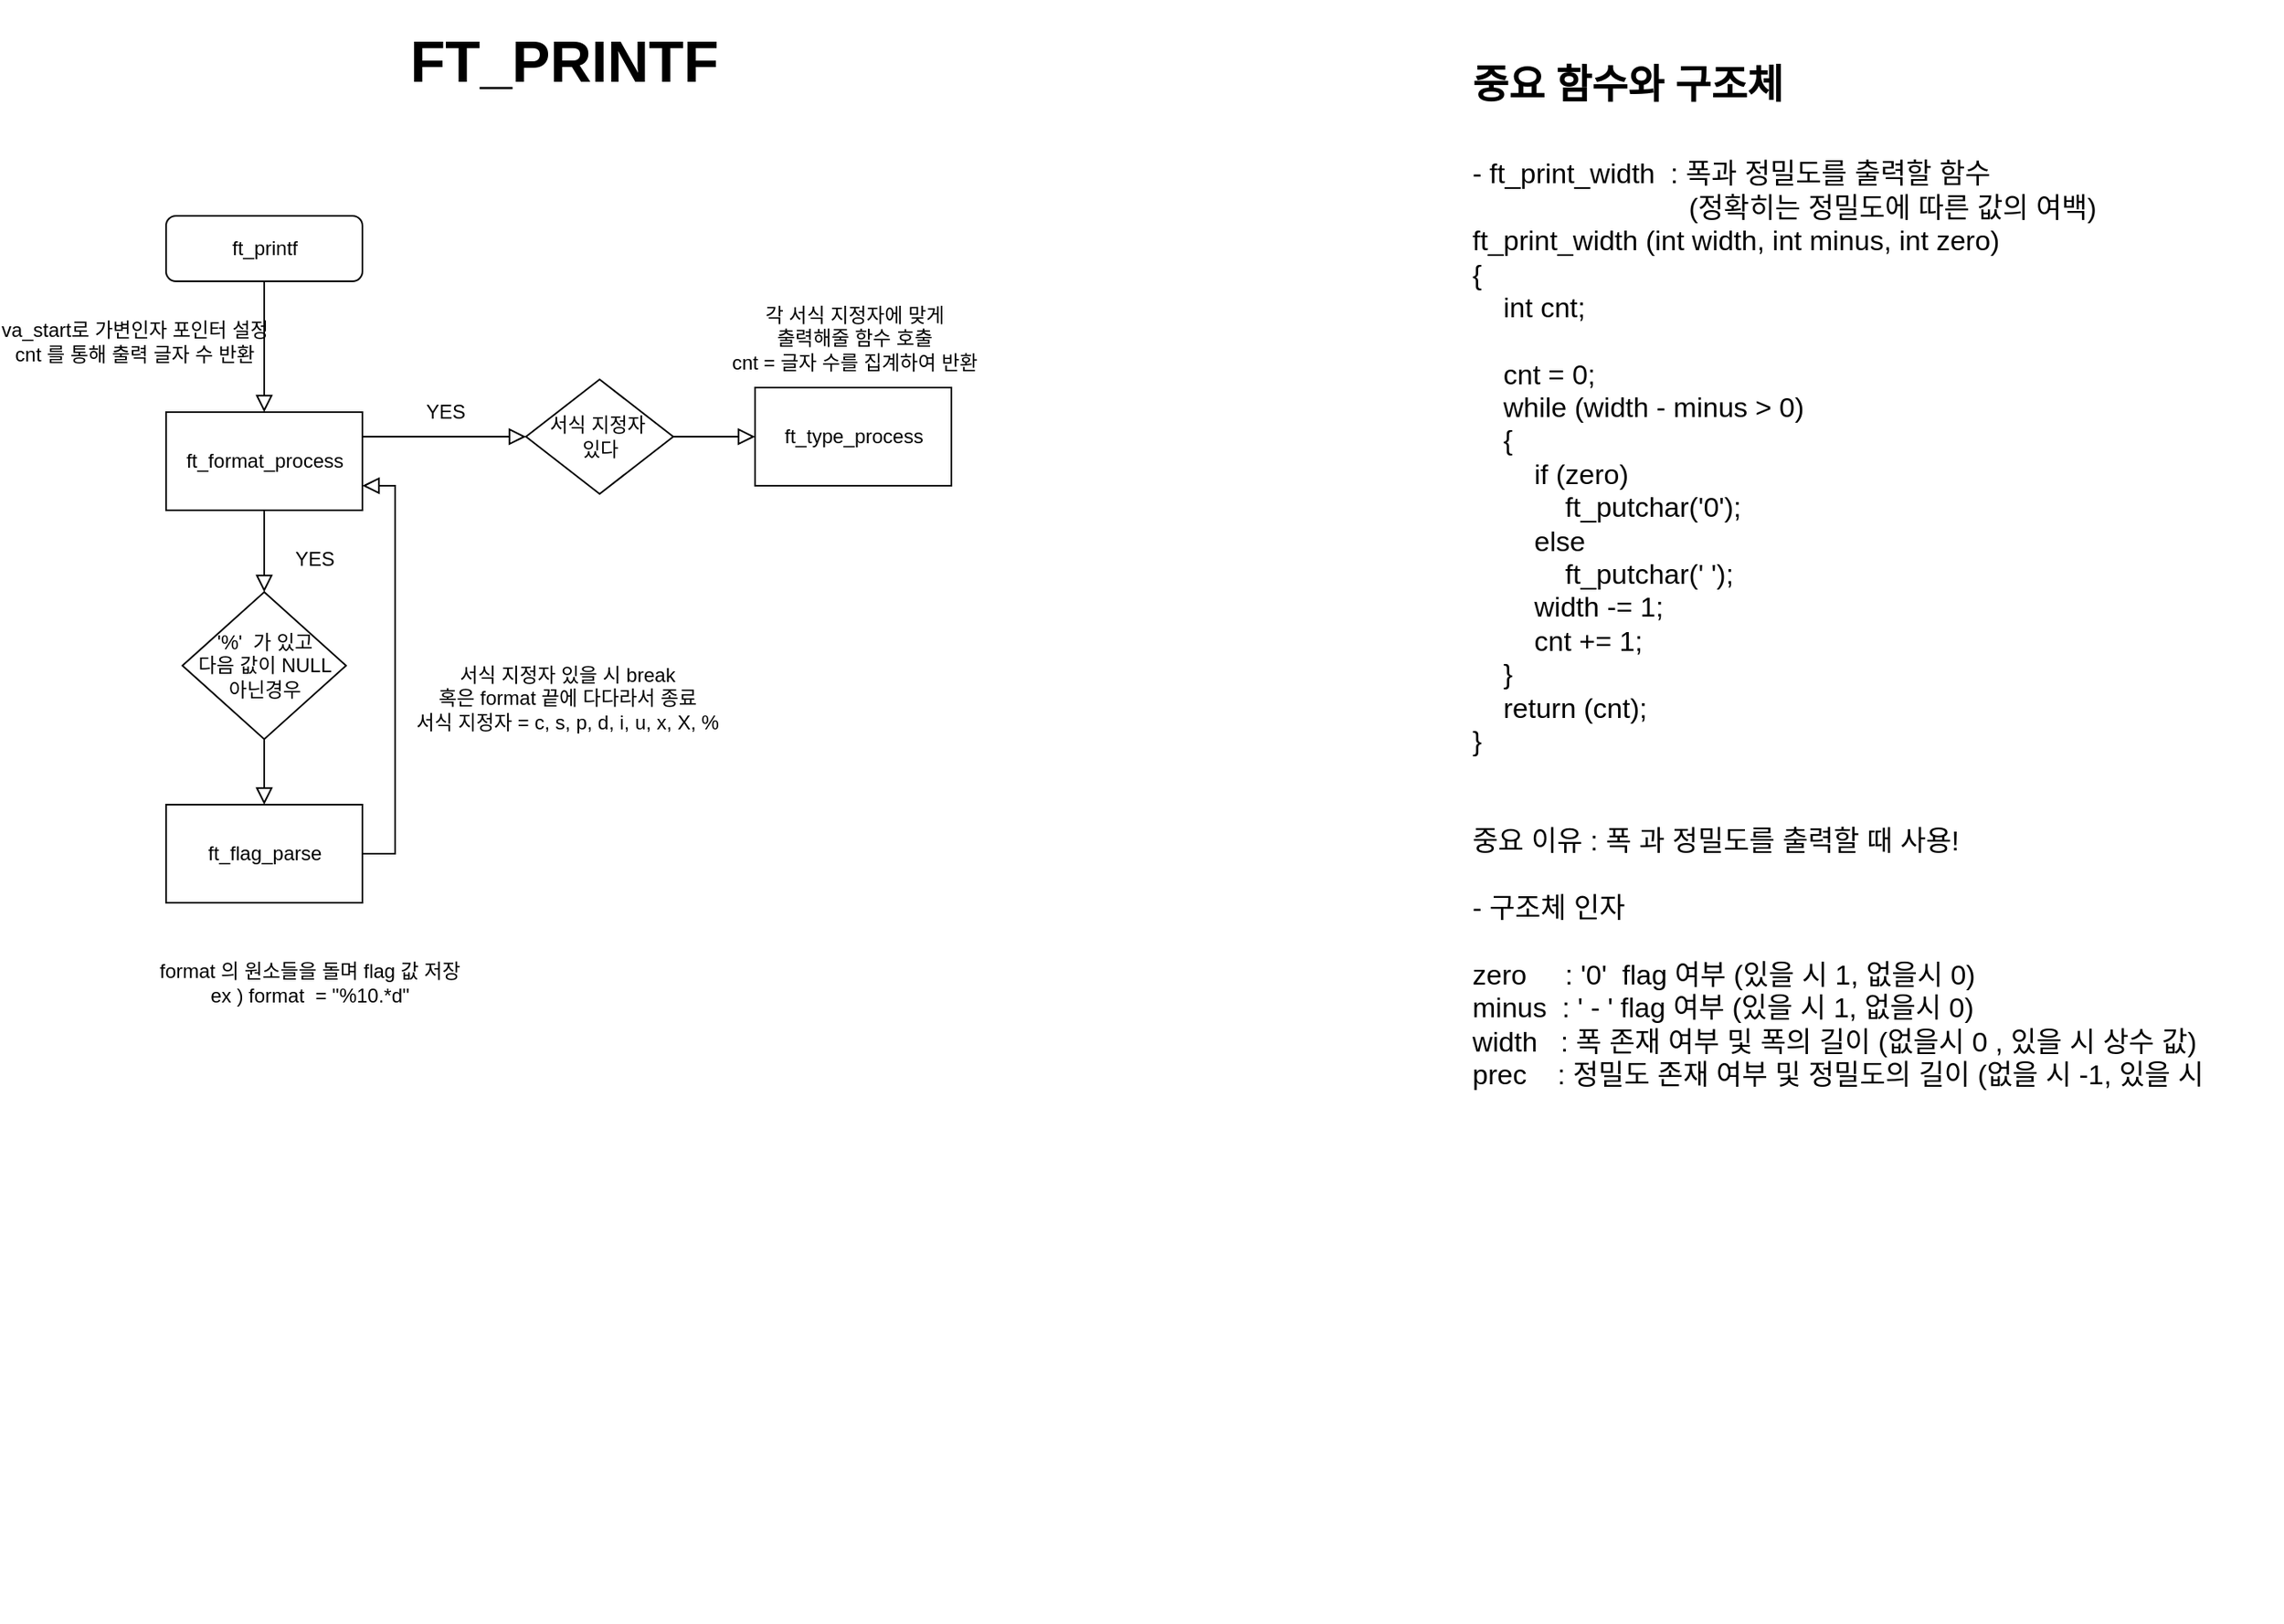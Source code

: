 <mxfile version="14.4.7" type="github">
  <diagram id="C5RBs43oDa-KdzZeNtuy" name="Page-1">
    <mxGraphModel dx="2474" dy="786" grid="1" gridSize="10" guides="1" tooltips="1" connect="1" arrows="1" fold="1" page="1" pageScale="1" pageWidth="827" pageHeight="1169" math="0" shadow="0">
      <root>
        <mxCell id="WIyWlLk6GJQsqaUBKTNV-0" />
        <mxCell id="WIyWlLk6GJQsqaUBKTNV-1" parent="WIyWlLk6GJQsqaUBKTNV-0" />
        <mxCell id="jbhYbt3t-bC4aFOuz0vU-21" value="&lt;h1&gt;중요 함수와 구조체&lt;/h1&gt;&lt;div&gt;&lt;br&gt;&lt;/div&gt;&lt;div style=&quot;font-size: 17px&quot;&gt;- ft_print_width&amp;nbsp; : 폭과 정밀도를 출력할 함수&amp;nbsp;&lt;/div&gt;&lt;div style=&quot;font-size: 17px&quot;&gt;&amp;nbsp; &amp;nbsp; &amp;nbsp; &amp;nbsp; &amp;nbsp; &amp;nbsp; &amp;nbsp; &amp;nbsp; &amp;nbsp; &amp;nbsp; &amp;nbsp; &amp;nbsp; &amp;nbsp; &amp;nbsp; (정확히는 정밀도에 따른 값의 여백)&lt;/div&gt;&lt;div style=&quot;font-size: 17px&quot;&gt;ft_print_width (int width, int minus, int zero)&lt;/div&gt;&lt;div style=&quot;font-size: 17px&quot;&gt;{&lt;/div&gt;&lt;div style=&quot;font-size: 17px&quot;&gt;&amp;nbsp; &amp;nbsp; int cnt;&lt;/div&gt;&lt;div style=&quot;font-size: 17px&quot;&gt;&lt;br&gt;&lt;/div&gt;&lt;div style=&quot;font-size: 17px&quot;&gt;&amp;nbsp; &amp;nbsp; cnt = 0;&lt;/div&gt;&lt;div style=&quot;font-size: 17px&quot;&gt;&amp;nbsp; &amp;nbsp; while (width - minus &amp;gt; 0)&lt;/div&gt;&lt;div style=&quot;font-size: 17px&quot;&gt;&amp;nbsp; &amp;nbsp; {&lt;/div&gt;&lt;div style=&quot;font-size: 17px&quot;&gt;&amp;nbsp; &amp;nbsp; &amp;nbsp; &amp;nbsp; if (zero)&lt;/div&gt;&lt;div style=&quot;font-size: 17px&quot;&gt;&amp;nbsp; &amp;nbsp; &amp;nbsp; &amp;nbsp; &amp;nbsp; &amp;nbsp; ft_putchar(&#39;0&#39;);&lt;/div&gt;&lt;div style=&quot;font-size: 17px&quot;&gt;&amp;nbsp; &amp;nbsp; &amp;nbsp; &amp;nbsp; else&lt;/div&gt;&lt;div style=&quot;font-size: 17px&quot;&gt;&amp;nbsp; &amp;nbsp; &amp;nbsp; &amp;nbsp; &amp;nbsp; &amp;nbsp; ft_putchar(&#39; &#39;);&lt;/div&gt;&lt;div style=&quot;font-size: 17px&quot;&gt;&amp;nbsp; &amp;nbsp; &amp;nbsp; &amp;nbsp; width -= 1;&lt;/div&gt;&lt;div style=&quot;font-size: 17px&quot;&gt;&amp;nbsp; &amp;nbsp; &amp;nbsp; &amp;nbsp; cnt += 1;&lt;/div&gt;&lt;div style=&quot;font-size: 17px&quot;&gt;&amp;nbsp; &amp;nbsp; }&lt;/div&gt;&lt;div style=&quot;font-size: 17px&quot;&gt;&amp;nbsp; &amp;nbsp; return (cnt);&lt;/div&gt;&lt;div style=&quot;font-size: 17px&quot;&gt;}&lt;/div&gt;&lt;div style=&quot;font-size: 17px&quot;&gt;&lt;br&gt;&lt;/div&gt;&lt;div style=&quot;font-size: 17px&quot;&gt;&lt;br&gt;&lt;/div&gt;&lt;div style=&quot;font-size: 17px&quot;&gt;중요 이유 : 폭 과 정밀도를 출력할 때 사용!&lt;/div&gt;&lt;div style=&quot;font-size: 17px&quot;&gt;&lt;br&gt;&lt;/div&gt;&lt;div style=&quot;font-size: 17px&quot;&gt;- 구조체 인자&lt;/div&gt;&lt;div style=&quot;font-size: 17px&quot;&gt;&lt;br&gt;&lt;/div&gt;&lt;div style=&quot;font-size: 17px&quot;&gt;zero&amp;nbsp; &amp;nbsp; &amp;nbsp;: &#39;0&#39;&amp;nbsp; flag 여부 (있을 시 1, 없을시 0)&lt;/div&gt;&lt;div style=&quot;font-size: 17px&quot;&gt;minus&amp;nbsp; : &#39; - &#39; flag 여부 (있을 시 1, 없을시 0)&lt;/div&gt;&lt;div style=&quot;font-size: 17px&quot;&gt;width&amp;nbsp; &amp;nbsp;: 폭 존재 여부 및 폭의 길이 (없을시 0 , 있을 시 상수 값)&lt;/div&gt;&lt;div style=&quot;font-size: 17px&quot;&gt;prec&amp;nbsp; &amp;nbsp; : 정밀도 존재 여부 및 정밀도의 길이 (없을 시 -1, 있을 시&amp;nbsp;&lt;/div&gt;&lt;div style=&quot;font-size: 17px&quot;&gt;&lt;br&gt;&lt;/div&gt;" style="text;html=1;strokeColor=none;fillColor=none;spacing=5;spacingTop=-20;whiteSpace=wrap;overflow=hidden;rounded=0;" vertex="1" parent="WIyWlLk6GJQsqaUBKTNV-1">
          <mxGeometry x="120" y="60" width="500" height="960" as="geometry" />
        </mxCell>
        <mxCell id="jbhYbt3t-bC4aFOuz0vU-23" value="" style="group;fontSize=12;" vertex="1" connectable="0" parent="WIyWlLk6GJQsqaUBKTNV-1">
          <mxGeometry x="-680" y="160" width="516.5" height="504" as="geometry" />
        </mxCell>
        <mxCell id="jbhYbt3t-bC4aFOuz0vU-9" value="format 의 원소들을 돌며 flag 값 저장 &lt;br style=&quot;font-size: 12px;&quot;&gt;ex ) format&amp;nbsp; = &quot;%10.*d&quot;" style="text;html=1;strokeColor=none;fillColor=none;align=center;verticalAlign=middle;whiteSpace=wrap;rounded=0;fontSize=12;" vertex="1" parent="jbhYbt3t-bC4aFOuz0vU-23">
          <mxGeometry y="434" width="189" height="70" as="geometry" />
        </mxCell>
        <mxCell id="jbhYbt3t-bC4aFOuz0vU-22" value="" style="group;fontSize=12;" vertex="1" connectable="0" parent="jbhYbt3t-bC4aFOuz0vU-23">
          <mxGeometry x="6.5" width="510" height="420" as="geometry" />
        </mxCell>
        <mxCell id="WIyWlLk6GJQsqaUBKTNV-3" value="ft_printf" style="rounded=1;whiteSpace=wrap;html=1;fontSize=12;glass=0;strokeWidth=1;shadow=0;" parent="jbhYbt3t-bC4aFOuz0vU-22" vertex="1">
          <mxGeometry width="120" height="40" as="geometry" />
        </mxCell>
        <mxCell id="WIyWlLk6GJQsqaUBKTNV-5" value="va_start로 가변인자 포인터 설정&lt;br style=&quot;font-size: 12px;&quot;&gt;cnt 를 통해 출력 글자 수 반환" style="edgeStyle=orthogonalEdgeStyle;rounded=0;html=1;jettySize=auto;orthogonalLoop=1;fontSize=12;endArrow=block;endFill=0;endSize=8;strokeWidth=1;shadow=0;labelBackgroundColor=none;exitX=0.5;exitY=1;exitDx=0;exitDy=0;entryX=0.5;entryY=0;entryDx=0;entryDy=0;" parent="jbhYbt3t-bC4aFOuz0vU-22" source="WIyWlLk6GJQsqaUBKTNV-3" target="jbhYbt3t-bC4aFOuz0vU-0" edge="1">
          <mxGeometry x="-0.077" y="-80" relative="1" as="geometry">
            <mxPoint as="offset" />
            <mxPoint x="270" y="30" as="sourcePoint" />
          </mxGeometry>
        </mxCell>
        <mxCell id="jbhYbt3t-bC4aFOuz0vU-0" value="ft_format_process" style="rounded=0;whiteSpace=wrap;html=1;fontSize=12;" vertex="1" parent="jbhYbt3t-bC4aFOuz0vU-22">
          <mxGeometry y="120" width="120" height="60" as="geometry" />
        </mxCell>
        <mxCell id="jbhYbt3t-bC4aFOuz0vU-5" value="ft_flag_parse" style="rounded=0;whiteSpace=wrap;html=1;fontSize=12;" vertex="1" parent="jbhYbt3t-bC4aFOuz0vU-22">
          <mxGeometry y="360" width="120" height="60" as="geometry" />
        </mxCell>
        <mxCell id="jbhYbt3t-bC4aFOuz0vU-6" value="&#39;%&#39;&amp;nbsp; 가 있고&lt;br style=&quot;font-size: 12px;&quot;&gt;다음 값이 NULL&lt;br style=&quot;font-size: 12px;&quot;&gt;아닌경우" style="rhombus;whiteSpace=wrap;html=1;fontSize=12;" vertex="1" parent="jbhYbt3t-bC4aFOuz0vU-22">
          <mxGeometry x="10" y="230" width="100" height="90" as="geometry" />
        </mxCell>
        <mxCell id="jbhYbt3t-bC4aFOuz0vU-7" value="" style="edgeStyle=orthogonalEdgeStyle;rounded=0;html=1;jettySize=auto;orthogonalLoop=1;fontSize=12;endArrow=block;endFill=0;endSize=8;strokeWidth=1;shadow=0;labelBackgroundColor=none;exitX=0.5;exitY=1;exitDx=0;exitDy=0;entryX=0.5;entryY=0;entryDx=0;entryDy=0;" edge="1" parent="jbhYbt3t-bC4aFOuz0vU-22" source="jbhYbt3t-bC4aFOuz0vU-0" target="jbhYbt3t-bC4aFOuz0vU-6">
          <mxGeometry x="-0.077" y="90" relative="1" as="geometry">
            <mxPoint as="offset" />
            <mxPoint x="70" y="50" as="sourcePoint" />
            <mxPoint x="70" y="180" as="targetPoint" />
          </mxGeometry>
        </mxCell>
        <mxCell id="jbhYbt3t-bC4aFOuz0vU-8" value="" style="edgeStyle=orthogonalEdgeStyle;rounded=0;html=1;jettySize=auto;orthogonalLoop=1;fontSize=12;endArrow=block;endFill=0;endSize=8;strokeWidth=1;shadow=0;labelBackgroundColor=none;exitX=0.5;exitY=1;exitDx=0;exitDy=0;entryX=0.5;entryY=0;entryDx=0;entryDy=0;" edge="1" parent="jbhYbt3t-bC4aFOuz0vU-22" source="jbhYbt3t-bC4aFOuz0vU-6" target="jbhYbt3t-bC4aFOuz0vU-5">
          <mxGeometry x="-0.077" y="90" relative="1" as="geometry">
            <mxPoint as="offset" />
            <mxPoint x="70" y="240" as="sourcePoint" />
            <mxPoint x="70" y="270" as="targetPoint" />
          </mxGeometry>
        </mxCell>
        <mxCell id="jbhYbt3t-bC4aFOuz0vU-10" value="서식 지정자 있을 시 break&lt;br style=&quot;font-size: 12px;&quot;&gt;혹은 format 끝에 다다라서 종료&lt;br style=&quot;font-size: 12px;&quot;&gt;서식 지정자 = c, s, p, d, i, u, x, X, %" style="text;html=1;strokeColor=none;fillColor=none;align=center;verticalAlign=middle;whiteSpace=wrap;rounded=0;fontSize=12;" vertex="1" parent="jbhYbt3t-bC4aFOuz0vU-22">
          <mxGeometry x="140" y="270" width="210" height="50" as="geometry" />
        </mxCell>
        <mxCell id="jbhYbt3t-bC4aFOuz0vU-11" value="" style="edgeStyle=orthogonalEdgeStyle;rounded=0;html=1;jettySize=auto;orthogonalLoop=1;fontSize=12;endArrow=block;endFill=0;endSize=8;strokeWidth=1;shadow=0;labelBackgroundColor=none;exitX=1;exitY=0.5;exitDx=0;exitDy=0;entryX=1;entryY=0.75;entryDx=0;entryDy=0;" edge="1" parent="jbhYbt3t-bC4aFOuz0vU-22" source="jbhYbt3t-bC4aFOuz0vU-5" target="jbhYbt3t-bC4aFOuz0vU-0">
          <mxGeometry x="-0.077" y="90" relative="1" as="geometry">
            <mxPoint as="offset" />
            <mxPoint x="70" y="330" as="sourcePoint" />
            <mxPoint x="70" y="370" as="targetPoint" />
            <Array as="points">
              <mxPoint x="140" y="390" />
              <mxPoint x="140" y="165" />
            </Array>
          </mxGeometry>
        </mxCell>
        <mxCell id="jbhYbt3t-bC4aFOuz0vU-12" value="" style="edgeStyle=orthogonalEdgeStyle;rounded=0;html=1;jettySize=auto;orthogonalLoop=1;fontSize=12;endArrow=block;endFill=0;endSize=8;strokeWidth=1;shadow=0;labelBackgroundColor=none;exitX=1;exitY=0.25;exitDx=0;exitDy=0;entryX=0;entryY=0.5;entryDx=0;entryDy=0;" edge="1" parent="jbhYbt3t-bC4aFOuz0vU-22" source="jbhYbt3t-bC4aFOuz0vU-0" target="jbhYbt3t-bC4aFOuz0vU-13">
          <mxGeometry x="-0.077" y="90" relative="1" as="geometry">
            <mxPoint as="offset" />
            <mxPoint x="240" y="20" as="sourcePoint" />
            <mxPoint x="200" y="135" as="targetPoint" />
            <Array as="points" />
          </mxGeometry>
        </mxCell>
        <mxCell id="jbhYbt3t-bC4aFOuz0vU-13" value="서식 지정자&amp;nbsp;&lt;br style=&quot;font-size: 12px;&quot;&gt;있다" style="rhombus;whiteSpace=wrap;html=1;fontSize=12;" vertex="1" parent="jbhYbt3t-bC4aFOuz0vU-22">
          <mxGeometry x="220" y="100" width="90" height="70" as="geometry" />
        </mxCell>
        <mxCell id="jbhYbt3t-bC4aFOuz0vU-15" value="YES" style="text;html=1;resizable=0;autosize=1;align=center;verticalAlign=middle;points=[];fillColor=none;strokeColor=none;rounded=0;fontSize=12;" vertex="1" parent="jbhYbt3t-bC4aFOuz0vU-22">
          <mxGeometry x="70" y="200" width="40" height="20" as="geometry" />
        </mxCell>
        <mxCell id="jbhYbt3t-bC4aFOuz0vU-16" value="YES" style="text;html=1;resizable=0;autosize=1;align=center;verticalAlign=middle;points=[];fillColor=none;strokeColor=none;rounded=0;fontSize=12;" vertex="1" parent="jbhYbt3t-bC4aFOuz0vU-22">
          <mxGeometry x="150" y="110" width="40" height="20" as="geometry" />
        </mxCell>
        <mxCell id="jbhYbt3t-bC4aFOuz0vU-17" value="ft_type_process" style="whiteSpace=wrap;html=1;fontSize=12;" vertex="1" parent="jbhYbt3t-bC4aFOuz0vU-22">
          <mxGeometry x="360" y="105" width="120" height="60" as="geometry" />
        </mxCell>
        <mxCell id="jbhYbt3t-bC4aFOuz0vU-18" value="" style="edgeStyle=orthogonalEdgeStyle;rounded=0;html=1;jettySize=auto;orthogonalLoop=1;fontSize=12;endArrow=block;endFill=0;endSize=8;strokeWidth=1;shadow=0;labelBackgroundColor=none;exitX=1;exitY=0.5;exitDx=0;exitDy=0;entryX=0;entryY=0.5;entryDx=0;entryDy=0;" edge="1" parent="jbhYbt3t-bC4aFOuz0vU-22" source="jbhYbt3t-bC4aFOuz0vU-13" target="jbhYbt3t-bC4aFOuz0vU-17">
          <mxGeometry x="-0.077" y="90" relative="1" as="geometry">
            <mxPoint as="offset" />
            <mxPoint x="130" y="145" as="sourcePoint" />
            <mxPoint x="230" y="145" as="targetPoint" />
            <Array as="points" />
          </mxGeometry>
        </mxCell>
        <mxCell id="jbhYbt3t-bC4aFOuz0vU-19" value="각 서식 지정자에 맞게&lt;br style=&quot;font-size: 12px;&quot;&gt;출력해줄 함수 호출&lt;br style=&quot;font-size: 12px;&quot;&gt;cnt = 글자 수를 집계하여 반환" style="text;html=1;resizable=0;autosize=1;align=center;verticalAlign=middle;points=[];fillColor=none;strokeColor=none;rounded=0;fontSize=12;" vertex="1" parent="jbhYbt3t-bC4aFOuz0vU-22">
          <mxGeometry x="340" y="50" width="160" height="50" as="geometry" />
        </mxCell>
        <mxCell id="jbhYbt3t-bC4aFOuz0vU-25" value="&lt;h1&gt;&lt;font style=&quot;font-size: 35px&quot;&gt;FT_PRINTF&lt;/font&gt;&lt;/h1&gt;" style="text;html=1;strokeColor=none;fillColor=none;align=center;verticalAlign=middle;whiteSpace=wrap;rounded=0;labelBorderColor=none;labelBackgroundColor=none;" vertex="1" parent="WIyWlLk6GJQsqaUBKTNV-1">
          <mxGeometry x="-540" y="30" width="220" height="70" as="geometry" />
        </mxCell>
      </root>
    </mxGraphModel>
  </diagram>
</mxfile>
